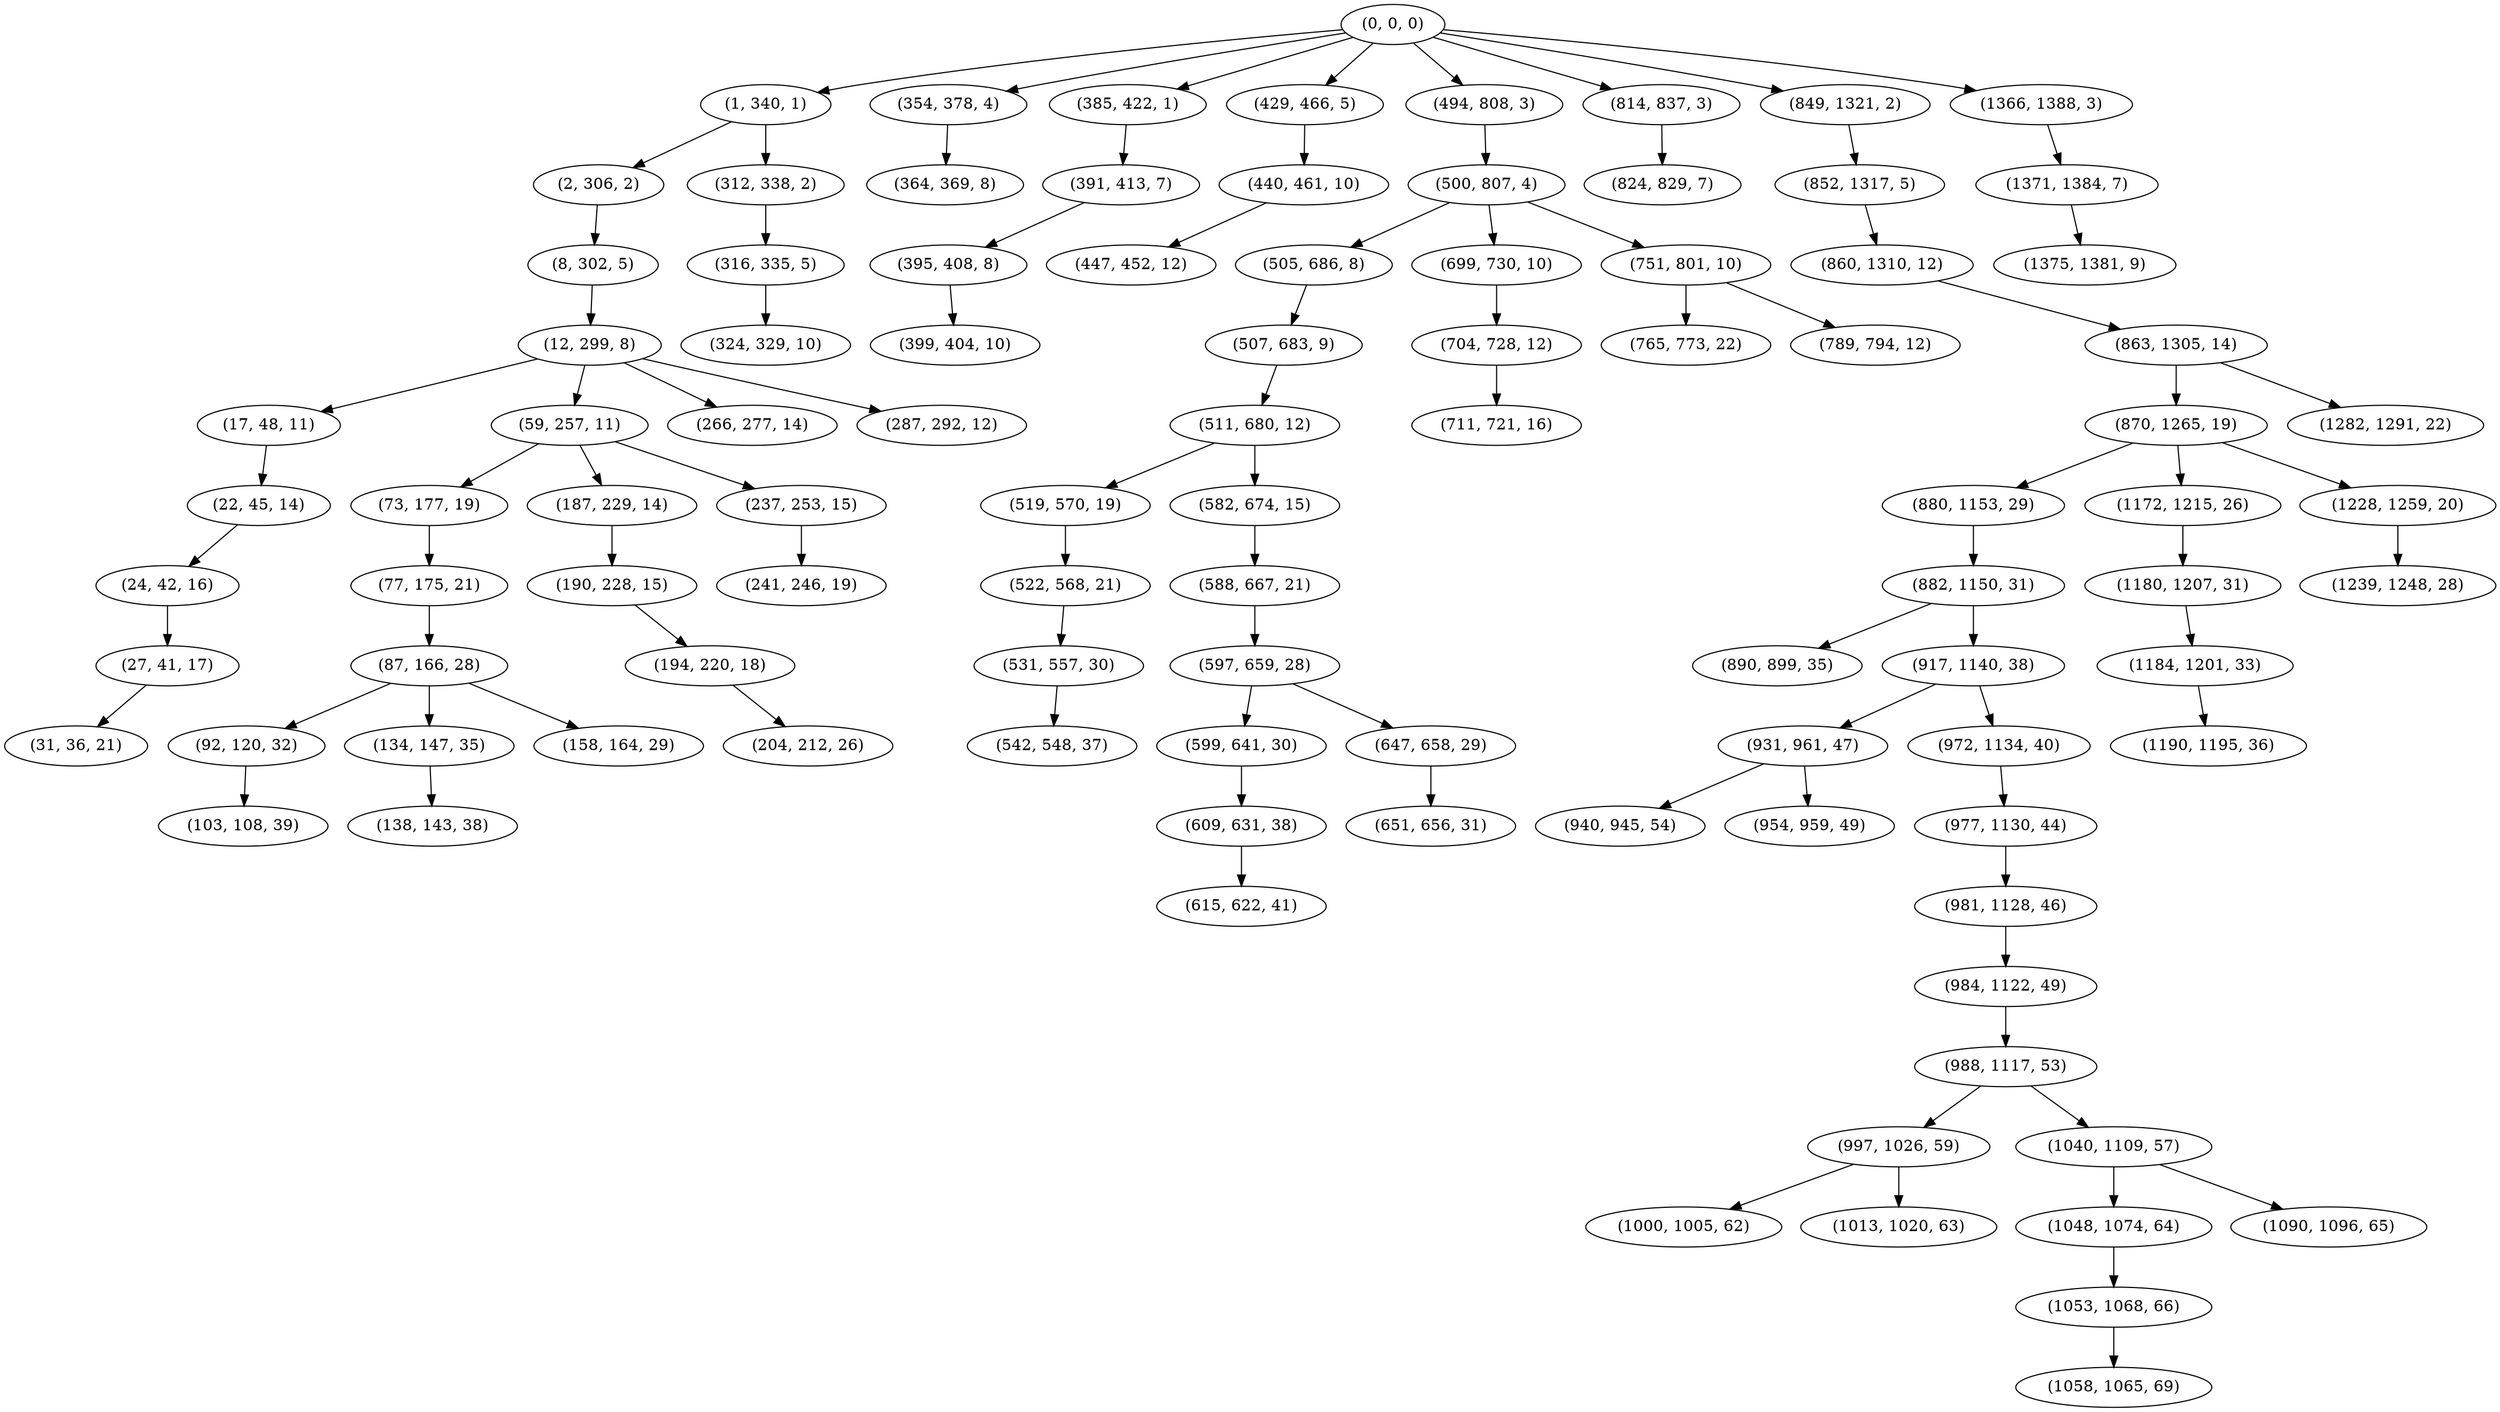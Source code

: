 digraph tree {
    "(0, 0, 0)";
    "(1, 340, 1)";
    "(2, 306, 2)";
    "(8, 302, 5)";
    "(12, 299, 8)";
    "(17, 48, 11)";
    "(22, 45, 14)";
    "(24, 42, 16)";
    "(27, 41, 17)";
    "(31, 36, 21)";
    "(59, 257, 11)";
    "(73, 177, 19)";
    "(77, 175, 21)";
    "(87, 166, 28)";
    "(92, 120, 32)";
    "(103, 108, 39)";
    "(134, 147, 35)";
    "(138, 143, 38)";
    "(158, 164, 29)";
    "(187, 229, 14)";
    "(190, 228, 15)";
    "(194, 220, 18)";
    "(204, 212, 26)";
    "(237, 253, 15)";
    "(241, 246, 19)";
    "(266, 277, 14)";
    "(287, 292, 12)";
    "(312, 338, 2)";
    "(316, 335, 5)";
    "(324, 329, 10)";
    "(354, 378, 4)";
    "(364, 369, 8)";
    "(385, 422, 1)";
    "(391, 413, 7)";
    "(395, 408, 8)";
    "(399, 404, 10)";
    "(429, 466, 5)";
    "(440, 461, 10)";
    "(447, 452, 12)";
    "(494, 808, 3)";
    "(500, 807, 4)";
    "(505, 686, 8)";
    "(507, 683, 9)";
    "(511, 680, 12)";
    "(519, 570, 19)";
    "(522, 568, 21)";
    "(531, 557, 30)";
    "(542, 548, 37)";
    "(582, 674, 15)";
    "(588, 667, 21)";
    "(597, 659, 28)";
    "(599, 641, 30)";
    "(609, 631, 38)";
    "(615, 622, 41)";
    "(647, 658, 29)";
    "(651, 656, 31)";
    "(699, 730, 10)";
    "(704, 728, 12)";
    "(711, 721, 16)";
    "(751, 801, 10)";
    "(765, 773, 22)";
    "(789, 794, 12)";
    "(814, 837, 3)";
    "(824, 829, 7)";
    "(849, 1321, 2)";
    "(852, 1317, 5)";
    "(860, 1310, 12)";
    "(863, 1305, 14)";
    "(870, 1265, 19)";
    "(880, 1153, 29)";
    "(882, 1150, 31)";
    "(890, 899, 35)";
    "(917, 1140, 38)";
    "(931, 961, 47)";
    "(940, 945, 54)";
    "(954, 959, 49)";
    "(972, 1134, 40)";
    "(977, 1130, 44)";
    "(981, 1128, 46)";
    "(984, 1122, 49)";
    "(988, 1117, 53)";
    "(997, 1026, 59)";
    "(1000, 1005, 62)";
    "(1013, 1020, 63)";
    "(1040, 1109, 57)";
    "(1048, 1074, 64)";
    "(1053, 1068, 66)";
    "(1058, 1065, 69)";
    "(1090, 1096, 65)";
    "(1172, 1215, 26)";
    "(1180, 1207, 31)";
    "(1184, 1201, 33)";
    "(1190, 1195, 36)";
    "(1228, 1259, 20)";
    "(1239, 1248, 28)";
    "(1282, 1291, 22)";
    "(1366, 1388, 3)";
    "(1371, 1384, 7)";
    "(1375, 1381, 9)";
    "(0, 0, 0)" -> "(1, 340, 1)";
    "(0, 0, 0)" -> "(354, 378, 4)";
    "(0, 0, 0)" -> "(385, 422, 1)";
    "(0, 0, 0)" -> "(429, 466, 5)";
    "(0, 0, 0)" -> "(494, 808, 3)";
    "(0, 0, 0)" -> "(814, 837, 3)";
    "(0, 0, 0)" -> "(849, 1321, 2)";
    "(0, 0, 0)" -> "(1366, 1388, 3)";
    "(1, 340, 1)" -> "(2, 306, 2)";
    "(1, 340, 1)" -> "(312, 338, 2)";
    "(2, 306, 2)" -> "(8, 302, 5)";
    "(8, 302, 5)" -> "(12, 299, 8)";
    "(12, 299, 8)" -> "(17, 48, 11)";
    "(12, 299, 8)" -> "(59, 257, 11)";
    "(12, 299, 8)" -> "(266, 277, 14)";
    "(12, 299, 8)" -> "(287, 292, 12)";
    "(17, 48, 11)" -> "(22, 45, 14)";
    "(22, 45, 14)" -> "(24, 42, 16)";
    "(24, 42, 16)" -> "(27, 41, 17)";
    "(27, 41, 17)" -> "(31, 36, 21)";
    "(59, 257, 11)" -> "(73, 177, 19)";
    "(59, 257, 11)" -> "(187, 229, 14)";
    "(59, 257, 11)" -> "(237, 253, 15)";
    "(73, 177, 19)" -> "(77, 175, 21)";
    "(77, 175, 21)" -> "(87, 166, 28)";
    "(87, 166, 28)" -> "(92, 120, 32)";
    "(87, 166, 28)" -> "(134, 147, 35)";
    "(87, 166, 28)" -> "(158, 164, 29)";
    "(92, 120, 32)" -> "(103, 108, 39)";
    "(134, 147, 35)" -> "(138, 143, 38)";
    "(187, 229, 14)" -> "(190, 228, 15)";
    "(190, 228, 15)" -> "(194, 220, 18)";
    "(194, 220, 18)" -> "(204, 212, 26)";
    "(237, 253, 15)" -> "(241, 246, 19)";
    "(312, 338, 2)" -> "(316, 335, 5)";
    "(316, 335, 5)" -> "(324, 329, 10)";
    "(354, 378, 4)" -> "(364, 369, 8)";
    "(385, 422, 1)" -> "(391, 413, 7)";
    "(391, 413, 7)" -> "(395, 408, 8)";
    "(395, 408, 8)" -> "(399, 404, 10)";
    "(429, 466, 5)" -> "(440, 461, 10)";
    "(440, 461, 10)" -> "(447, 452, 12)";
    "(494, 808, 3)" -> "(500, 807, 4)";
    "(500, 807, 4)" -> "(505, 686, 8)";
    "(500, 807, 4)" -> "(699, 730, 10)";
    "(500, 807, 4)" -> "(751, 801, 10)";
    "(505, 686, 8)" -> "(507, 683, 9)";
    "(507, 683, 9)" -> "(511, 680, 12)";
    "(511, 680, 12)" -> "(519, 570, 19)";
    "(511, 680, 12)" -> "(582, 674, 15)";
    "(519, 570, 19)" -> "(522, 568, 21)";
    "(522, 568, 21)" -> "(531, 557, 30)";
    "(531, 557, 30)" -> "(542, 548, 37)";
    "(582, 674, 15)" -> "(588, 667, 21)";
    "(588, 667, 21)" -> "(597, 659, 28)";
    "(597, 659, 28)" -> "(599, 641, 30)";
    "(597, 659, 28)" -> "(647, 658, 29)";
    "(599, 641, 30)" -> "(609, 631, 38)";
    "(609, 631, 38)" -> "(615, 622, 41)";
    "(647, 658, 29)" -> "(651, 656, 31)";
    "(699, 730, 10)" -> "(704, 728, 12)";
    "(704, 728, 12)" -> "(711, 721, 16)";
    "(751, 801, 10)" -> "(765, 773, 22)";
    "(751, 801, 10)" -> "(789, 794, 12)";
    "(814, 837, 3)" -> "(824, 829, 7)";
    "(849, 1321, 2)" -> "(852, 1317, 5)";
    "(852, 1317, 5)" -> "(860, 1310, 12)";
    "(860, 1310, 12)" -> "(863, 1305, 14)";
    "(863, 1305, 14)" -> "(870, 1265, 19)";
    "(863, 1305, 14)" -> "(1282, 1291, 22)";
    "(870, 1265, 19)" -> "(880, 1153, 29)";
    "(870, 1265, 19)" -> "(1172, 1215, 26)";
    "(870, 1265, 19)" -> "(1228, 1259, 20)";
    "(880, 1153, 29)" -> "(882, 1150, 31)";
    "(882, 1150, 31)" -> "(890, 899, 35)";
    "(882, 1150, 31)" -> "(917, 1140, 38)";
    "(917, 1140, 38)" -> "(931, 961, 47)";
    "(917, 1140, 38)" -> "(972, 1134, 40)";
    "(931, 961, 47)" -> "(940, 945, 54)";
    "(931, 961, 47)" -> "(954, 959, 49)";
    "(972, 1134, 40)" -> "(977, 1130, 44)";
    "(977, 1130, 44)" -> "(981, 1128, 46)";
    "(981, 1128, 46)" -> "(984, 1122, 49)";
    "(984, 1122, 49)" -> "(988, 1117, 53)";
    "(988, 1117, 53)" -> "(997, 1026, 59)";
    "(988, 1117, 53)" -> "(1040, 1109, 57)";
    "(997, 1026, 59)" -> "(1000, 1005, 62)";
    "(997, 1026, 59)" -> "(1013, 1020, 63)";
    "(1040, 1109, 57)" -> "(1048, 1074, 64)";
    "(1040, 1109, 57)" -> "(1090, 1096, 65)";
    "(1048, 1074, 64)" -> "(1053, 1068, 66)";
    "(1053, 1068, 66)" -> "(1058, 1065, 69)";
    "(1172, 1215, 26)" -> "(1180, 1207, 31)";
    "(1180, 1207, 31)" -> "(1184, 1201, 33)";
    "(1184, 1201, 33)" -> "(1190, 1195, 36)";
    "(1228, 1259, 20)" -> "(1239, 1248, 28)";
    "(1366, 1388, 3)" -> "(1371, 1384, 7)";
    "(1371, 1384, 7)" -> "(1375, 1381, 9)";
}
